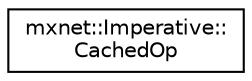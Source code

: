 digraph "Graphical Class Hierarchy"
{
  edge [fontname="Helvetica",fontsize="10",labelfontname="Helvetica",labelfontsize="10"];
  node [fontname="Helvetica",fontsize="10",shape=record];
  rankdir="LR";
  Node1 [label="mxnet::Imperative::\lCachedOp",height=0.2,width=0.4,color="black", fillcolor="white", style="filled",URL="$classmxnet_1_1Imperative_1_1CachedOp.html"];
}
